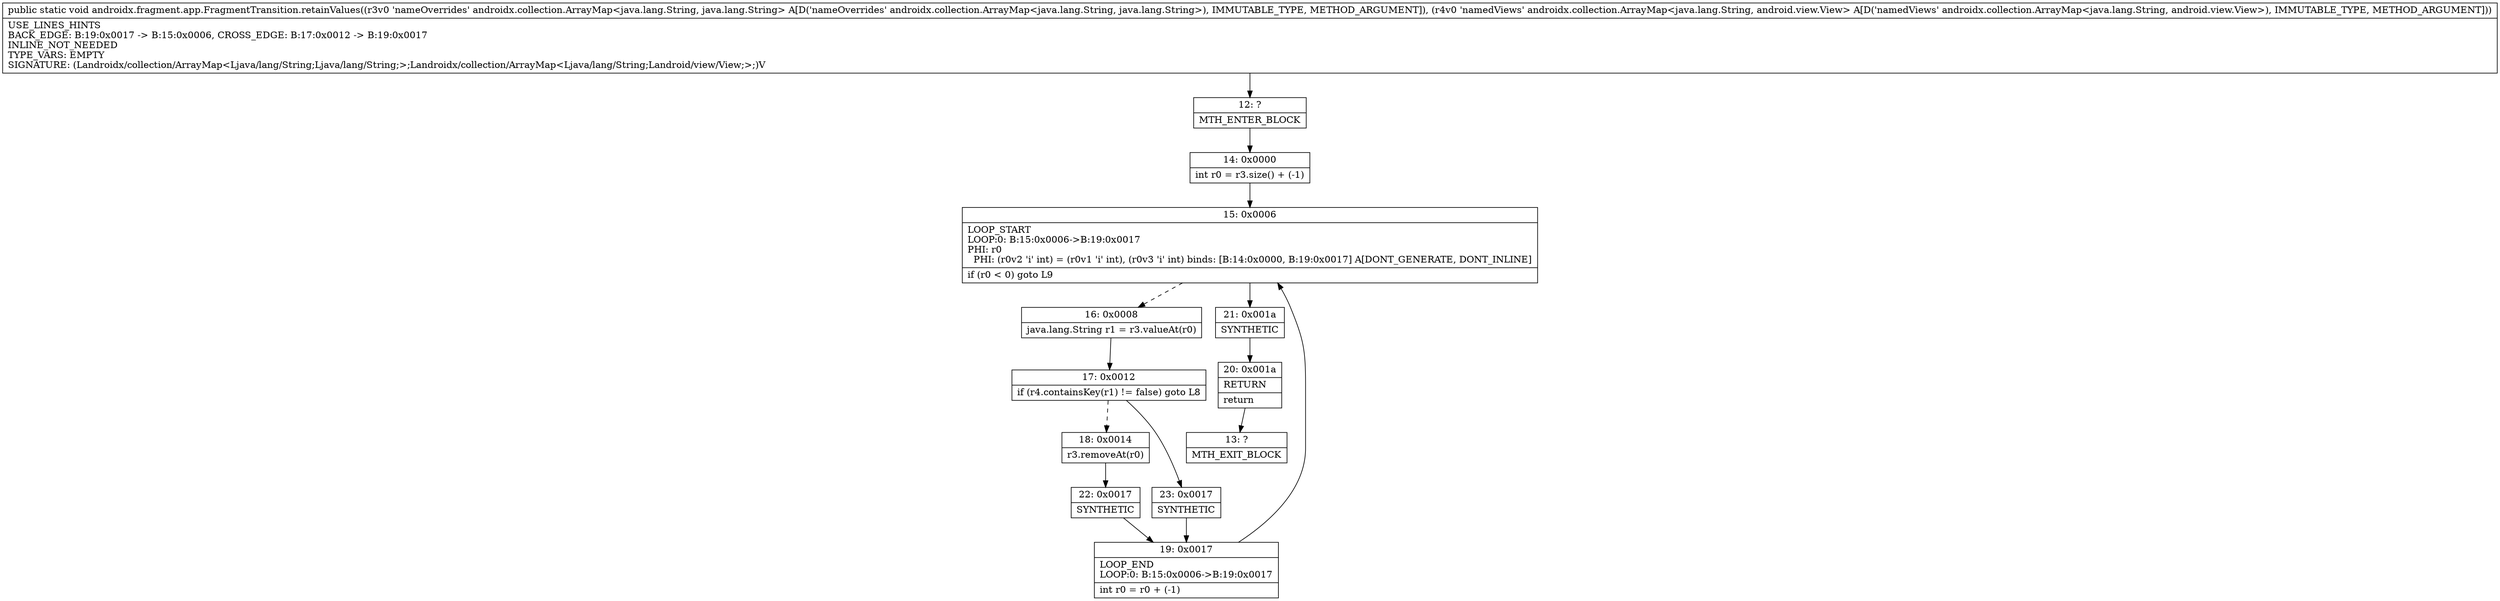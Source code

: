 digraph "CFG forandroidx.fragment.app.FragmentTransition.retainValues(Landroidx\/collection\/ArrayMap;Landroidx\/collection\/ArrayMap;)V" {
Node_12 [shape=record,label="{12\:\ ?|MTH_ENTER_BLOCK\l}"];
Node_14 [shape=record,label="{14\:\ 0x0000|int r0 = r3.size() + (\-1)\l}"];
Node_15 [shape=record,label="{15\:\ 0x0006|LOOP_START\lLOOP:0: B:15:0x0006\-\>B:19:0x0017\lPHI: r0 \l  PHI: (r0v2 'i' int) = (r0v1 'i' int), (r0v3 'i' int) binds: [B:14:0x0000, B:19:0x0017] A[DONT_GENERATE, DONT_INLINE]\l|if (r0 \< 0) goto L9\l}"];
Node_16 [shape=record,label="{16\:\ 0x0008|java.lang.String r1 = r3.valueAt(r0)\l}"];
Node_17 [shape=record,label="{17\:\ 0x0012|if (r4.containsKey(r1) != false) goto L8\l}"];
Node_18 [shape=record,label="{18\:\ 0x0014|r3.removeAt(r0)\l}"];
Node_22 [shape=record,label="{22\:\ 0x0017|SYNTHETIC\l}"];
Node_19 [shape=record,label="{19\:\ 0x0017|LOOP_END\lLOOP:0: B:15:0x0006\-\>B:19:0x0017\l|int r0 = r0 + (\-1)\l}"];
Node_23 [shape=record,label="{23\:\ 0x0017|SYNTHETIC\l}"];
Node_21 [shape=record,label="{21\:\ 0x001a|SYNTHETIC\l}"];
Node_20 [shape=record,label="{20\:\ 0x001a|RETURN\l|return\l}"];
Node_13 [shape=record,label="{13\:\ ?|MTH_EXIT_BLOCK\l}"];
MethodNode[shape=record,label="{public static void androidx.fragment.app.FragmentTransition.retainValues((r3v0 'nameOverrides' androidx.collection.ArrayMap\<java.lang.String, java.lang.String\> A[D('nameOverrides' androidx.collection.ArrayMap\<java.lang.String, java.lang.String\>), IMMUTABLE_TYPE, METHOD_ARGUMENT]), (r4v0 'namedViews' androidx.collection.ArrayMap\<java.lang.String, android.view.View\> A[D('namedViews' androidx.collection.ArrayMap\<java.lang.String, android.view.View\>), IMMUTABLE_TYPE, METHOD_ARGUMENT]))  | USE_LINES_HINTS\lBACK_EDGE: B:19:0x0017 \-\> B:15:0x0006, CROSS_EDGE: B:17:0x0012 \-\> B:19:0x0017\lINLINE_NOT_NEEDED\lTYPE_VARS: EMPTY\lSIGNATURE: (Landroidx\/collection\/ArrayMap\<Ljava\/lang\/String;Ljava\/lang\/String;\>;Landroidx\/collection\/ArrayMap\<Ljava\/lang\/String;Landroid\/view\/View;\>;)V\l}"];
MethodNode -> Node_12;Node_12 -> Node_14;
Node_14 -> Node_15;
Node_15 -> Node_16[style=dashed];
Node_15 -> Node_21;
Node_16 -> Node_17;
Node_17 -> Node_18[style=dashed];
Node_17 -> Node_23;
Node_18 -> Node_22;
Node_22 -> Node_19;
Node_19 -> Node_15;
Node_23 -> Node_19;
Node_21 -> Node_20;
Node_20 -> Node_13;
}

